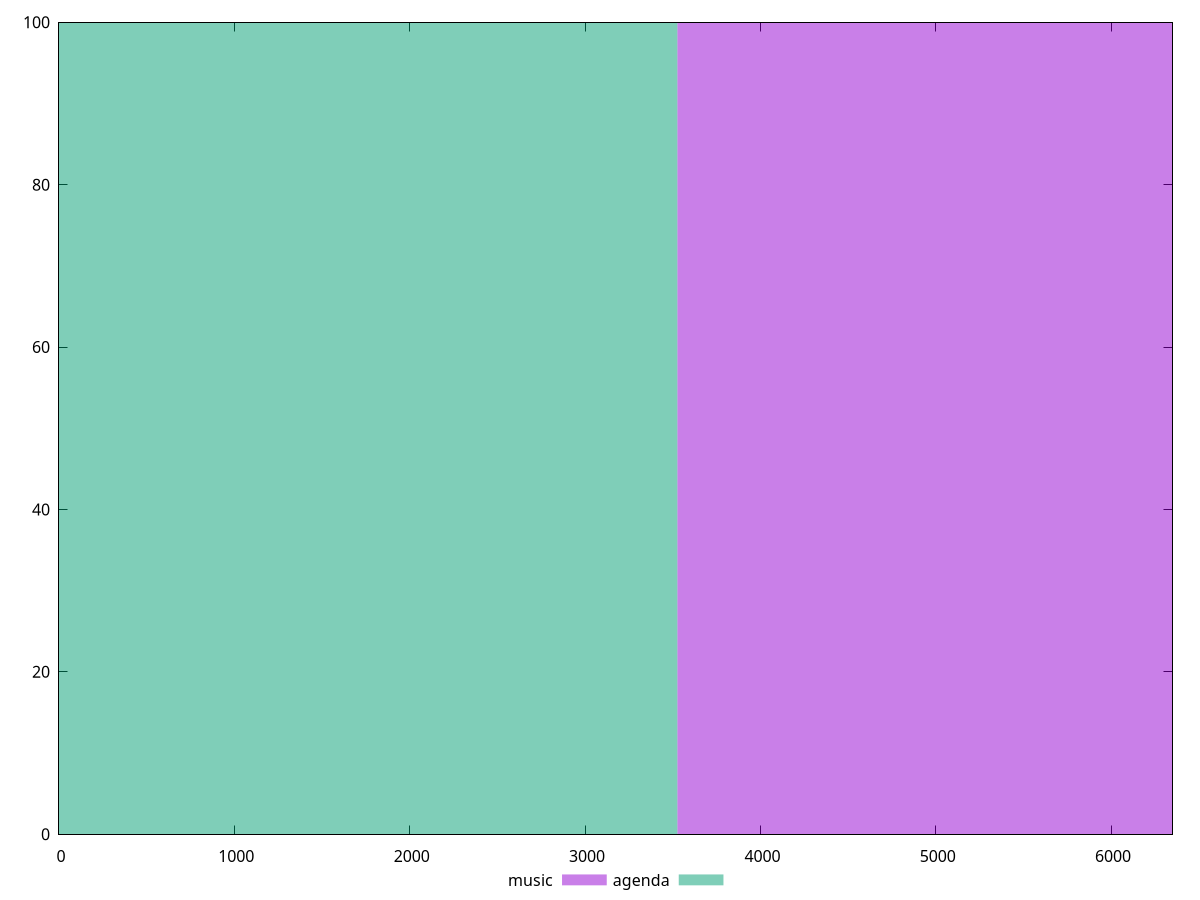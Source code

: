 reset

$music <<EOF
7052.358004346996 100
EOF

$agenda <<EOF
0 100
EOF

set key outside below
set boxwidth 7052.358004346996
set xrange [0:6350]
set yrange [0:100]
set trange [0:100]
set style fill transparent solid 0.5 noborder
set terminal svg size 640, 500 enhanced background rgb 'white'
set output "reports/report_00031_2021-02-24T23-18-18.084Z/uses-text-compression/comparison/histogram/0_vs_1.svg"

plot $music title "music" with boxes, \
     $agenda title "agenda" with boxes

reset
